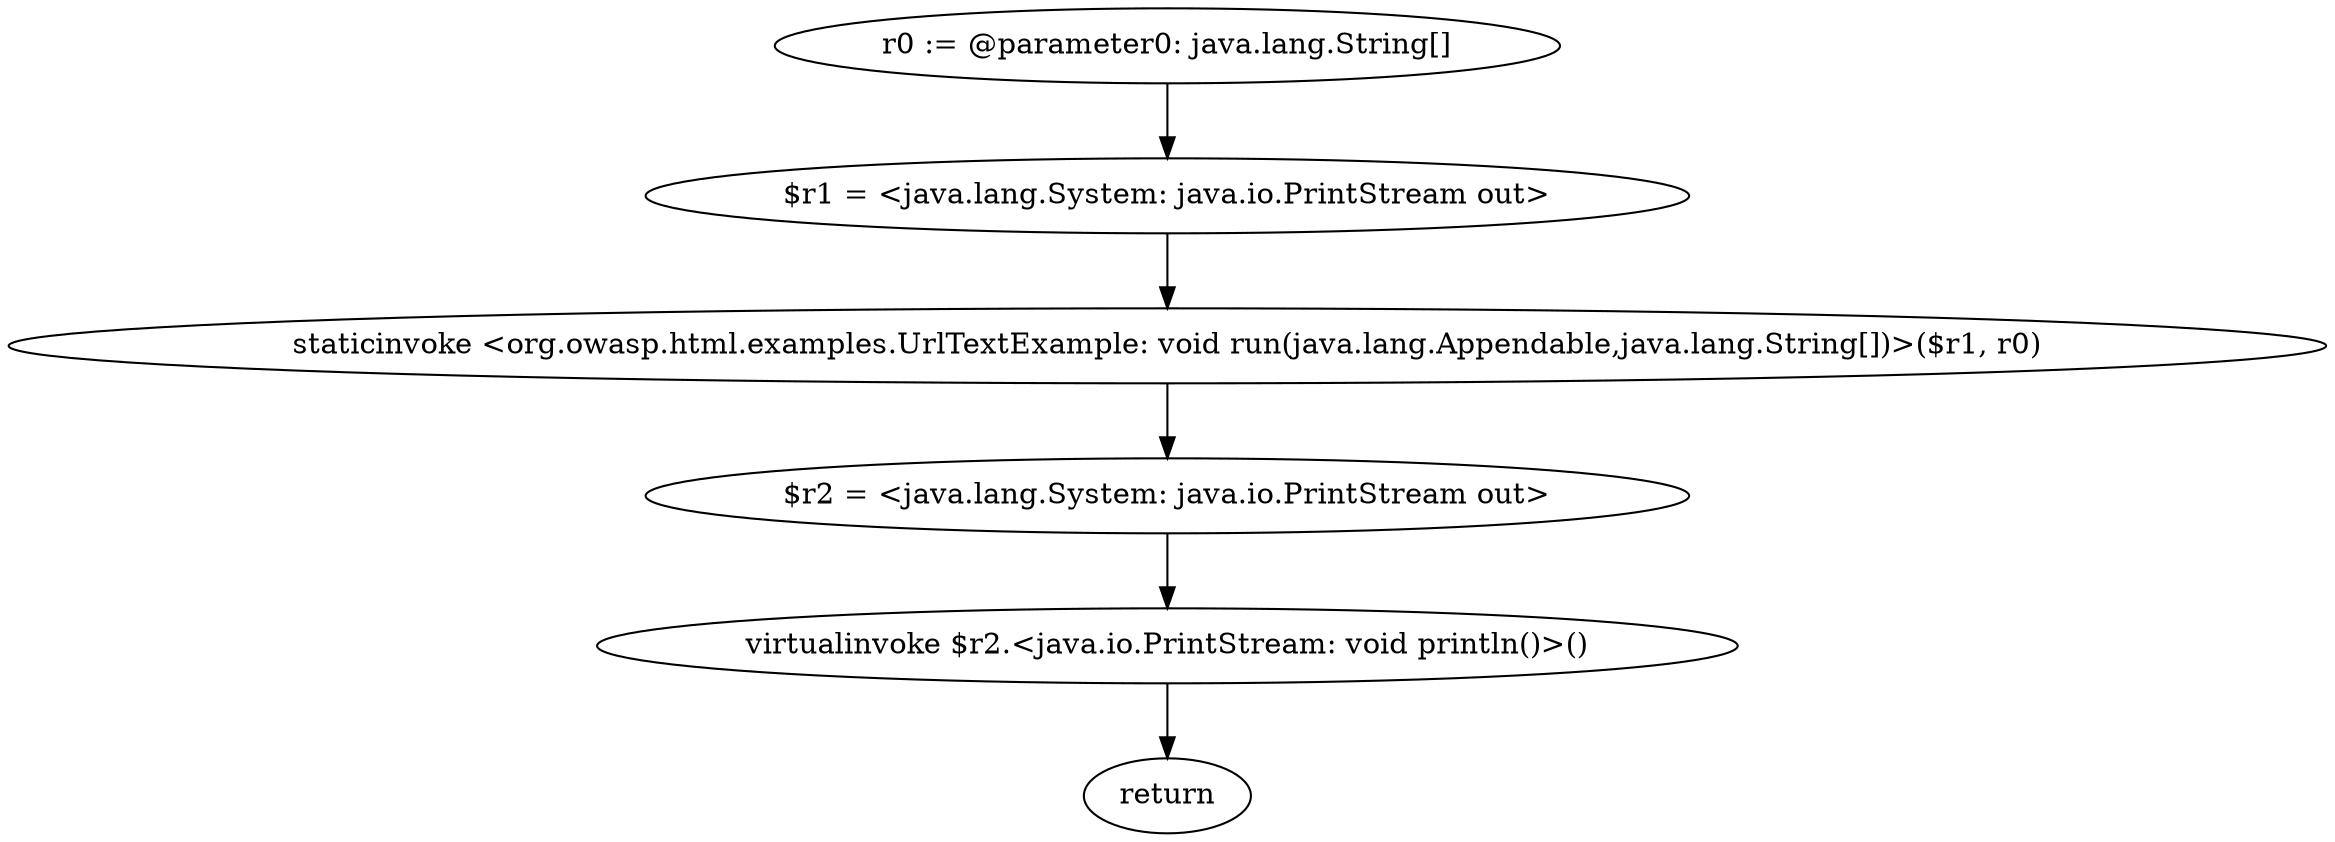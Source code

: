 digraph "unitGraph" {
    "r0 := @parameter0: java.lang.String[]"
    "$r1 = <java.lang.System: java.io.PrintStream out>"
    "staticinvoke <org.owasp.html.examples.UrlTextExample: void run(java.lang.Appendable,java.lang.String[])>($r1, r0)"
    "$r2 = <java.lang.System: java.io.PrintStream out>"
    "virtualinvoke $r2.<java.io.PrintStream: void println()>()"
    "return"
    "r0 := @parameter0: java.lang.String[]"->"$r1 = <java.lang.System: java.io.PrintStream out>";
    "$r1 = <java.lang.System: java.io.PrintStream out>"->"staticinvoke <org.owasp.html.examples.UrlTextExample: void run(java.lang.Appendable,java.lang.String[])>($r1, r0)";
    "staticinvoke <org.owasp.html.examples.UrlTextExample: void run(java.lang.Appendable,java.lang.String[])>($r1, r0)"->"$r2 = <java.lang.System: java.io.PrintStream out>";
    "$r2 = <java.lang.System: java.io.PrintStream out>"->"virtualinvoke $r2.<java.io.PrintStream: void println()>()";
    "virtualinvoke $r2.<java.io.PrintStream: void println()>()"->"return";
}
